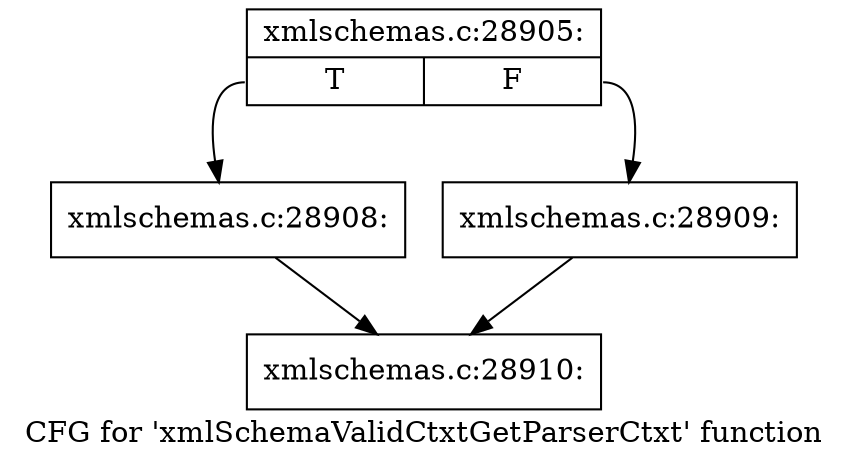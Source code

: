 digraph "CFG for 'xmlSchemaValidCtxtGetParserCtxt' function" {
	label="CFG for 'xmlSchemaValidCtxtGetParserCtxt' function";

	Node0x4af5f00 [shape=record,label="{xmlschemas.c:28905:|{<s0>T|<s1>F}}"];
	Node0x4af5f00:s0 -> Node0x4af5c70;
	Node0x4af5f00:s1 -> Node0x4af5cc0;
	Node0x4af5c70 [shape=record,label="{xmlschemas.c:28908:}"];
	Node0x4af5c70 -> Node0x4a665b0;
	Node0x4af5cc0 [shape=record,label="{xmlschemas.c:28909:}"];
	Node0x4af5cc0 -> Node0x4a665b0;
	Node0x4a665b0 [shape=record,label="{xmlschemas.c:28910:}"];
}
